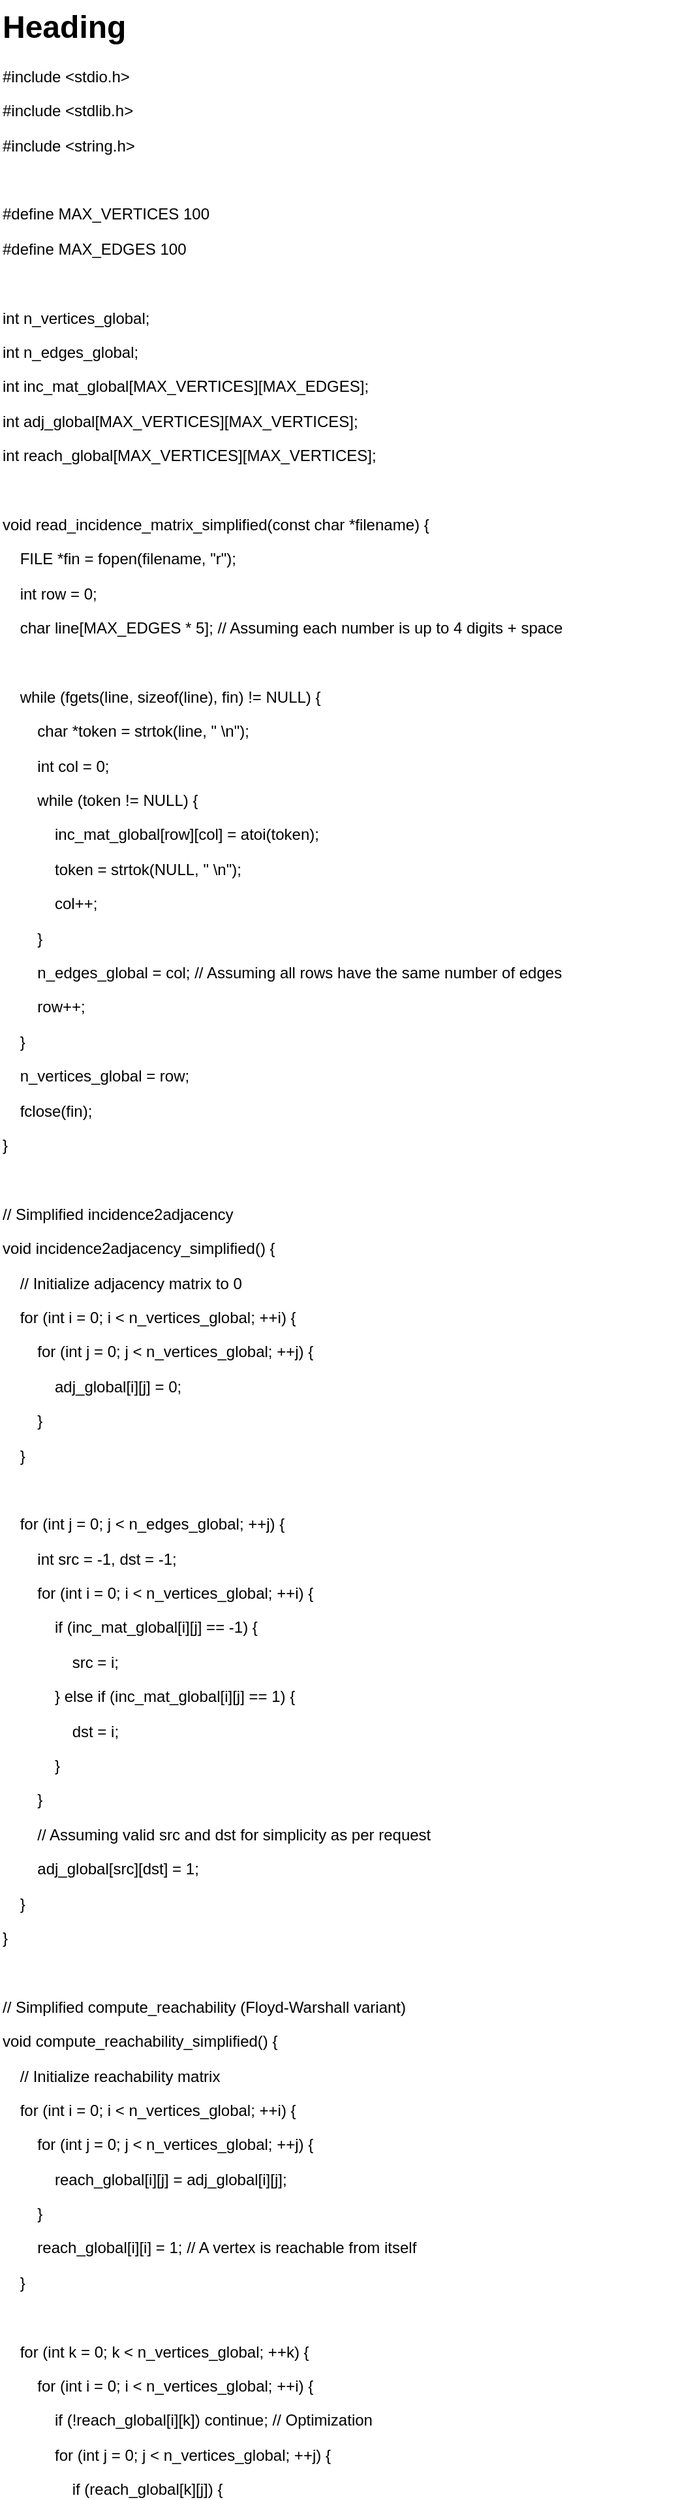 <mxfile version="27.0.9">
  <diagram name="Page-1" id="XTeMT3vIgP22Tn7XUE1S">
    <mxGraphModel dx="1339" dy="1992" grid="1" gridSize="10" guides="1" tooltips="1" connect="1" arrows="1" fold="1" page="1" pageScale="1" pageWidth="827" pageHeight="1169" math="0" shadow="0">
      <root>
        <mxCell id="0" />
        <mxCell id="1" parent="0" />
        <mxCell id="-FfBsdi4UKGn_Bai_2C5-1" value="&lt;h1 style=&quot;margin-top: 0px;&quot;&gt;Heading&lt;/h1&gt;&lt;p&gt;#include &amp;lt;stdio.h&amp;gt;&lt;/p&gt;&lt;p&gt;#include &amp;lt;stdlib.h&amp;gt;&lt;/p&gt;&lt;p&gt;#include &amp;lt;string.h&amp;gt;&lt;/p&gt;&lt;p&gt;&lt;br&gt;&lt;/p&gt;&lt;p&gt;#define MAX_VERTICES 100&lt;/p&gt;&lt;p&gt;#define MAX_EDGES 100&lt;/p&gt;&lt;p&gt;&lt;br&gt;&lt;/p&gt;&lt;p&gt;int n_vertices_global;&lt;/p&gt;&lt;p&gt;int n_edges_global;&lt;/p&gt;&lt;p&gt;int inc_mat_global[MAX_VERTICES][MAX_EDGES];&lt;/p&gt;&lt;p&gt;int adj_global[MAX_VERTICES][MAX_VERTICES];&lt;/p&gt;&lt;p&gt;int reach_global[MAX_VERTICES][MAX_VERTICES];&lt;/p&gt;&lt;p&gt;&lt;br&gt;&lt;/p&gt;&lt;p&gt;void read_incidence_matrix_simplified(const char *filename) {&lt;/p&gt;&lt;p&gt;&amp;nbsp; &amp;nbsp; FILE *fin = fopen(filename, &quot;r&quot;);&lt;/p&gt;&lt;p&gt;&amp;nbsp; &amp;nbsp; int row = 0;&lt;/p&gt;&lt;p&gt;&amp;nbsp; &amp;nbsp; char line[MAX_EDGES * 5]; // Assuming each number is up to 4 digits + space&lt;/p&gt;&lt;p&gt;&lt;br&gt;&lt;/p&gt;&lt;p&gt;&amp;nbsp; &amp;nbsp; while (fgets(line, sizeof(line), fin) != NULL) {&lt;/p&gt;&lt;p&gt;&amp;nbsp; &amp;nbsp; &amp;nbsp; &amp;nbsp; char *token = strtok(line, &quot; \n&quot;);&lt;/p&gt;&lt;p&gt;&amp;nbsp; &amp;nbsp; &amp;nbsp; &amp;nbsp; int col = 0;&lt;/p&gt;&lt;p&gt;&amp;nbsp; &amp;nbsp; &amp;nbsp; &amp;nbsp; while (token != NULL) {&lt;/p&gt;&lt;p&gt;&amp;nbsp; &amp;nbsp; &amp;nbsp; &amp;nbsp; &amp;nbsp; &amp;nbsp; inc_mat_global[row][col] = atoi(token);&lt;/p&gt;&lt;p&gt;&amp;nbsp; &amp;nbsp; &amp;nbsp; &amp;nbsp; &amp;nbsp; &amp;nbsp; token = strtok(NULL, &quot; \n&quot;);&lt;/p&gt;&lt;p&gt;&amp;nbsp; &amp;nbsp; &amp;nbsp; &amp;nbsp; &amp;nbsp; &amp;nbsp; col++;&lt;/p&gt;&lt;p&gt;&amp;nbsp; &amp;nbsp; &amp;nbsp; &amp;nbsp; }&lt;/p&gt;&lt;p&gt;&amp;nbsp; &amp;nbsp; &amp;nbsp; &amp;nbsp; n_edges_global = col; // Assuming all rows have the same number of edges&lt;/p&gt;&lt;p&gt;&amp;nbsp; &amp;nbsp; &amp;nbsp; &amp;nbsp; row++;&lt;/p&gt;&lt;p&gt;&amp;nbsp; &amp;nbsp; }&lt;/p&gt;&lt;p&gt;&amp;nbsp; &amp;nbsp; n_vertices_global = row;&lt;/p&gt;&lt;p&gt;&amp;nbsp; &amp;nbsp; fclose(fin);&lt;/p&gt;&lt;p&gt;}&lt;/p&gt;&lt;p&gt;&lt;br&gt;&lt;/p&gt;&lt;p&gt;// Simplified incidence2adjacency&lt;/p&gt;&lt;p&gt;void incidence2adjacency_simplified() {&lt;/p&gt;&lt;p&gt;&amp;nbsp; &amp;nbsp; // Initialize adjacency matrix to 0&lt;/p&gt;&lt;p&gt;&amp;nbsp; &amp;nbsp; for (int i = 0; i &amp;lt; n_vertices_global; ++i) {&lt;/p&gt;&lt;p&gt;&amp;nbsp; &amp;nbsp; &amp;nbsp; &amp;nbsp; for (int j = 0; j &amp;lt; n_vertices_global; ++j) {&lt;/p&gt;&lt;p&gt;&amp;nbsp; &amp;nbsp; &amp;nbsp; &amp;nbsp; &amp;nbsp; &amp;nbsp; adj_global[i][j] = 0;&lt;/p&gt;&lt;p&gt;&amp;nbsp; &amp;nbsp; &amp;nbsp; &amp;nbsp; }&lt;/p&gt;&lt;p&gt;&amp;nbsp; &amp;nbsp; }&lt;/p&gt;&lt;p&gt;&lt;br&gt;&lt;/p&gt;&lt;p&gt;&amp;nbsp; &amp;nbsp; for (int j = 0; j &amp;lt; n_edges_global; ++j) {&lt;/p&gt;&lt;p&gt;&amp;nbsp; &amp;nbsp; &amp;nbsp; &amp;nbsp; int src = -1, dst = -1;&lt;/p&gt;&lt;p&gt;&amp;nbsp; &amp;nbsp; &amp;nbsp; &amp;nbsp; for (int i = 0; i &amp;lt; n_vertices_global; ++i) {&lt;/p&gt;&lt;p&gt;&amp;nbsp; &amp;nbsp; &amp;nbsp; &amp;nbsp; &amp;nbsp; &amp;nbsp; if (inc_mat_global[i][j] == -1) {&lt;/p&gt;&lt;p&gt;&amp;nbsp; &amp;nbsp; &amp;nbsp; &amp;nbsp; &amp;nbsp; &amp;nbsp; &amp;nbsp; &amp;nbsp; src = i;&lt;/p&gt;&lt;p&gt;&amp;nbsp; &amp;nbsp; &amp;nbsp; &amp;nbsp; &amp;nbsp; &amp;nbsp; } else if (inc_mat_global[i][j] == 1) {&lt;/p&gt;&lt;p&gt;&amp;nbsp; &amp;nbsp; &amp;nbsp; &amp;nbsp; &amp;nbsp; &amp;nbsp; &amp;nbsp; &amp;nbsp; dst = i;&lt;/p&gt;&lt;p&gt;&amp;nbsp; &amp;nbsp; &amp;nbsp; &amp;nbsp; &amp;nbsp; &amp;nbsp; }&lt;/p&gt;&lt;p&gt;&amp;nbsp; &amp;nbsp; &amp;nbsp; &amp;nbsp; }&lt;/p&gt;&lt;p&gt;&amp;nbsp; &amp;nbsp; &amp;nbsp; &amp;nbsp; // Assuming valid src and dst for simplicity as per request&lt;/p&gt;&lt;p&gt;&amp;nbsp; &amp;nbsp; &amp;nbsp; &amp;nbsp; adj_global[src][dst] = 1;&lt;/p&gt;&lt;p&gt;&amp;nbsp; &amp;nbsp; }&lt;/p&gt;&lt;p&gt;}&lt;/p&gt;&lt;p&gt;&lt;br&gt;&lt;/p&gt;&lt;p&gt;// Simplified compute_reachability (Floyd-Warshall variant)&lt;/p&gt;&lt;p&gt;void compute_reachability_simplified() {&lt;/p&gt;&lt;p&gt;&amp;nbsp; &amp;nbsp; // Initialize reachability matrix&lt;/p&gt;&lt;p&gt;&amp;nbsp; &amp;nbsp; for (int i = 0; i &amp;lt; n_vertices_global; ++i) {&lt;/p&gt;&lt;p&gt;&amp;nbsp; &amp;nbsp; &amp;nbsp; &amp;nbsp; for (int j = 0; j &amp;lt; n_vertices_global; ++j) {&lt;/p&gt;&lt;p&gt;&amp;nbsp; &amp;nbsp; &amp;nbsp; &amp;nbsp; &amp;nbsp; &amp;nbsp; reach_global[i][j] = adj_global[i][j];&lt;/p&gt;&lt;p&gt;&amp;nbsp; &amp;nbsp; &amp;nbsp; &amp;nbsp; }&lt;/p&gt;&lt;p&gt;&amp;nbsp; &amp;nbsp; &amp;nbsp; &amp;nbsp; reach_global[i][i] = 1; // A vertex is reachable from itself&lt;/p&gt;&lt;p&gt;&amp;nbsp; &amp;nbsp; }&lt;/p&gt;&lt;p&gt;&lt;br&gt;&lt;/p&gt;&lt;p&gt;&amp;nbsp; &amp;nbsp; for (int k = 0; k &amp;lt; n_vertices_global; ++k) {&lt;/p&gt;&lt;p&gt;&amp;nbsp; &amp;nbsp; &amp;nbsp; &amp;nbsp; for (int i = 0; i &amp;lt; n_vertices_global; ++i) {&lt;/p&gt;&lt;p&gt;&amp;nbsp; &amp;nbsp; &amp;nbsp; &amp;nbsp; &amp;nbsp; &amp;nbsp; if (!reach_global[i][k]) continue; // Optimization&lt;/p&gt;&lt;p&gt;&amp;nbsp; &amp;nbsp; &amp;nbsp; &amp;nbsp; &amp;nbsp; &amp;nbsp; for (int j = 0; j &amp;lt; n_vertices_global; ++j) {&lt;/p&gt;&lt;p&gt;&amp;nbsp; &amp;nbsp; &amp;nbsp; &amp;nbsp; &amp;nbsp; &amp;nbsp; &amp;nbsp; &amp;nbsp; if (reach_global[k][j]) {&lt;/p&gt;&lt;p&gt;&amp;nbsp; &amp;nbsp; &amp;nbsp; &amp;nbsp; &amp;nbsp; &amp;nbsp; &amp;nbsp; &amp;nbsp; &amp;nbsp; &amp;nbsp; reach_global[i][j] = 1;&lt;/p&gt;&lt;p&gt;&amp;nbsp; &amp;nbsp; &amp;nbsp; &amp;nbsp; &amp;nbsp; &amp;nbsp; &amp;nbsp; &amp;nbsp; }&lt;/p&gt;&lt;p&gt;&amp;nbsp; &amp;nbsp; &amp;nbsp; &amp;nbsp; &amp;nbsp; &amp;nbsp; }&lt;/p&gt;&lt;p&gt;&amp;nbsp; &amp;nbsp; &amp;nbsp; &amp;nbsp; }&lt;/p&gt;&lt;p&gt;&amp;nbsp; &amp;nbsp; }&lt;/p&gt;&lt;p&gt;}&lt;/p&gt;&lt;p&gt;&lt;br&gt;&lt;/p&gt;&lt;p&gt;// Simplified is_one_way_connected&lt;/p&gt;&lt;p&gt;int is_one_way_connected_simplified() {&lt;/p&gt;&lt;p&gt;&amp;nbsp; &amp;nbsp; for (int i = 0; i &amp;lt; n_vertices_global; ++i) {&lt;/p&gt;&lt;p&gt;&amp;nbsp; &amp;nbsp; &amp;nbsp; &amp;nbsp; for (int j = i + 1; j &amp;lt; n_vertices_global; ++j) {&lt;/p&gt;&lt;p&gt;&amp;nbsp; &amp;nbsp; &amp;nbsp; &amp;nbsp; &amp;nbsp; &amp;nbsp; if (!reach_global[i][j] &amp;amp;&amp;amp; !reach_global[j][i]) {&lt;/p&gt;&lt;p&gt;&amp;nbsp; &amp;nbsp; &amp;nbsp; &amp;nbsp; &amp;nbsp; &amp;nbsp; &amp;nbsp; &amp;nbsp; return 0; // Not one-way connected&lt;/p&gt;&lt;p&gt;&amp;nbsp; &amp;nbsp; &amp;nbsp; &amp;nbsp; &amp;nbsp; &amp;nbsp; }&lt;/p&gt;&lt;p&gt;&amp;nbsp; &amp;nbsp; &amp;nbsp; &amp;nbsp; }&lt;/p&gt;&lt;p&gt;&amp;nbsp; &amp;nbsp; }&lt;/p&gt;&lt;p&gt;&amp;nbsp; &amp;nbsp; return 1; // One-way connected&lt;/p&gt;&lt;p&gt;}&lt;/p&gt;&lt;p&gt;&lt;br&gt;&lt;/p&gt;&lt;p&gt;// Simplified print_matrix&lt;/p&gt;&lt;p&gt;void print_matrix_simplified(const char *title, int n, int matrix[MAX_VERTICES][MAX_VERTICES]) {&lt;/p&gt;&lt;p&gt;&amp;nbsp; &amp;nbsp; printf(&quot;%s (%d×%d):\n&quot;, title, n, n);&lt;/p&gt;&lt;p&gt;&amp;nbsp; &amp;nbsp; for (int i = 0; i &amp;lt; n; ++i) {&lt;/p&gt;&lt;p&gt;&amp;nbsp; &amp;nbsp; &amp;nbsp; &amp;nbsp; for (int j = 0; j &amp;lt; n; ++j) {&lt;/p&gt;&lt;p&gt;&amp;nbsp; &amp;nbsp; &amp;nbsp; &amp;nbsp; &amp;nbsp; &amp;nbsp; printf(&quot;%d &quot;, matrix[i][j]);&lt;/p&gt;&lt;p&gt;&amp;nbsp; &amp;nbsp; &amp;nbsp; &amp;nbsp; }&lt;/p&gt;&lt;p&gt;&amp;nbsp; &amp;nbsp; &amp;nbsp; &amp;nbsp; printf(&quot;\n&quot;);&lt;/p&gt;&lt;p&gt;&amp;nbsp; &amp;nbsp; }&lt;/p&gt;&lt;p&gt;&amp;nbsp; &amp;nbsp; printf(&quot;\n&quot;);&lt;/p&gt;&lt;p&gt;}&lt;/p&gt;&lt;p&gt;&lt;br&gt;&lt;/p&gt;&lt;p&gt;int main() {&lt;/p&gt;&lt;p&gt;&amp;nbsp; &amp;nbsp; // Input file is hardcoded as &quot;input.txt&quot; in the original C++ code&lt;/p&gt;&lt;p&gt;&amp;nbsp; &amp;nbsp; read_incidence_matrix_simplified(&quot;input.txt&quot;);&lt;/p&gt;&lt;p&gt;&lt;br&gt;&lt;/p&gt;&lt;p&gt;&amp;nbsp; &amp;nbsp; incidence2adjacency_simplified();&lt;/p&gt;&lt;p&gt;&amp;nbsp; &amp;nbsp; print_matrix_simplified(&quot;Матрица смежности&quot;, n_vertices_global, adj_global);&lt;/p&gt;&lt;p&gt;&lt;br&gt;&lt;/p&gt;&lt;p&gt;&amp;nbsp; &amp;nbsp; compute_reachability_simplified();&lt;/p&gt;&lt;p&gt;&amp;nbsp; &amp;nbsp; print_matrix_simplified(&quot;Матрица достижимости&quot;, n_vertices_global, reach_global);&lt;/p&gt;&lt;p&gt;&lt;br&gt;&lt;/p&gt;&lt;p&gt;&amp;nbsp; &amp;nbsp; if (is_one_way_connected_simplified()) {&lt;/p&gt;&lt;p&gt;&amp;nbsp; &amp;nbsp; &amp;nbsp; &amp;nbsp; printf(&quot;Граф является односторонне связным.\n&quot;);&lt;/p&gt;&lt;p&gt;&amp;nbsp; &amp;nbsp; } else {&lt;/p&gt;&lt;p&gt;&amp;nbsp; &amp;nbsp; &amp;nbsp; &amp;nbsp; printf(&quot;Граф НЕ является односторонне связным.\n&quot;);&lt;/p&gt;&lt;p&gt;&amp;nbsp; &amp;nbsp; }&lt;/p&gt;&lt;p&gt;&lt;br&gt;&lt;/p&gt;&lt;p&gt;&amp;nbsp; &amp;nbsp; return 0;&lt;/p&gt;&lt;p&gt;}&lt;/p&gt;" style="text;html=1;whiteSpace=wrap;overflow=hidden;rounded=0;" vertex="1" parent="1">
          <mxGeometry x="500" y="-760" width="530" height="1910" as="geometry" />
        </mxCell>
      </root>
    </mxGraphModel>
  </diagram>
</mxfile>
